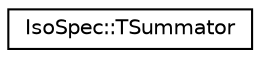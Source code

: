 digraph "Graphical Class Hierarchy"
{
  edge [fontname="Helvetica",fontsize="10",labelfontname="Helvetica",labelfontsize="10"];
  node [fontname="Helvetica",fontsize="10",shape=record];
  rankdir="LR";
  Node0 [label="IsoSpec::TSummator",height=0.2,width=0.4,color="black", fillcolor="white", style="filled",URL="$class_iso_spec_1_1_t_summator.html"];
}
